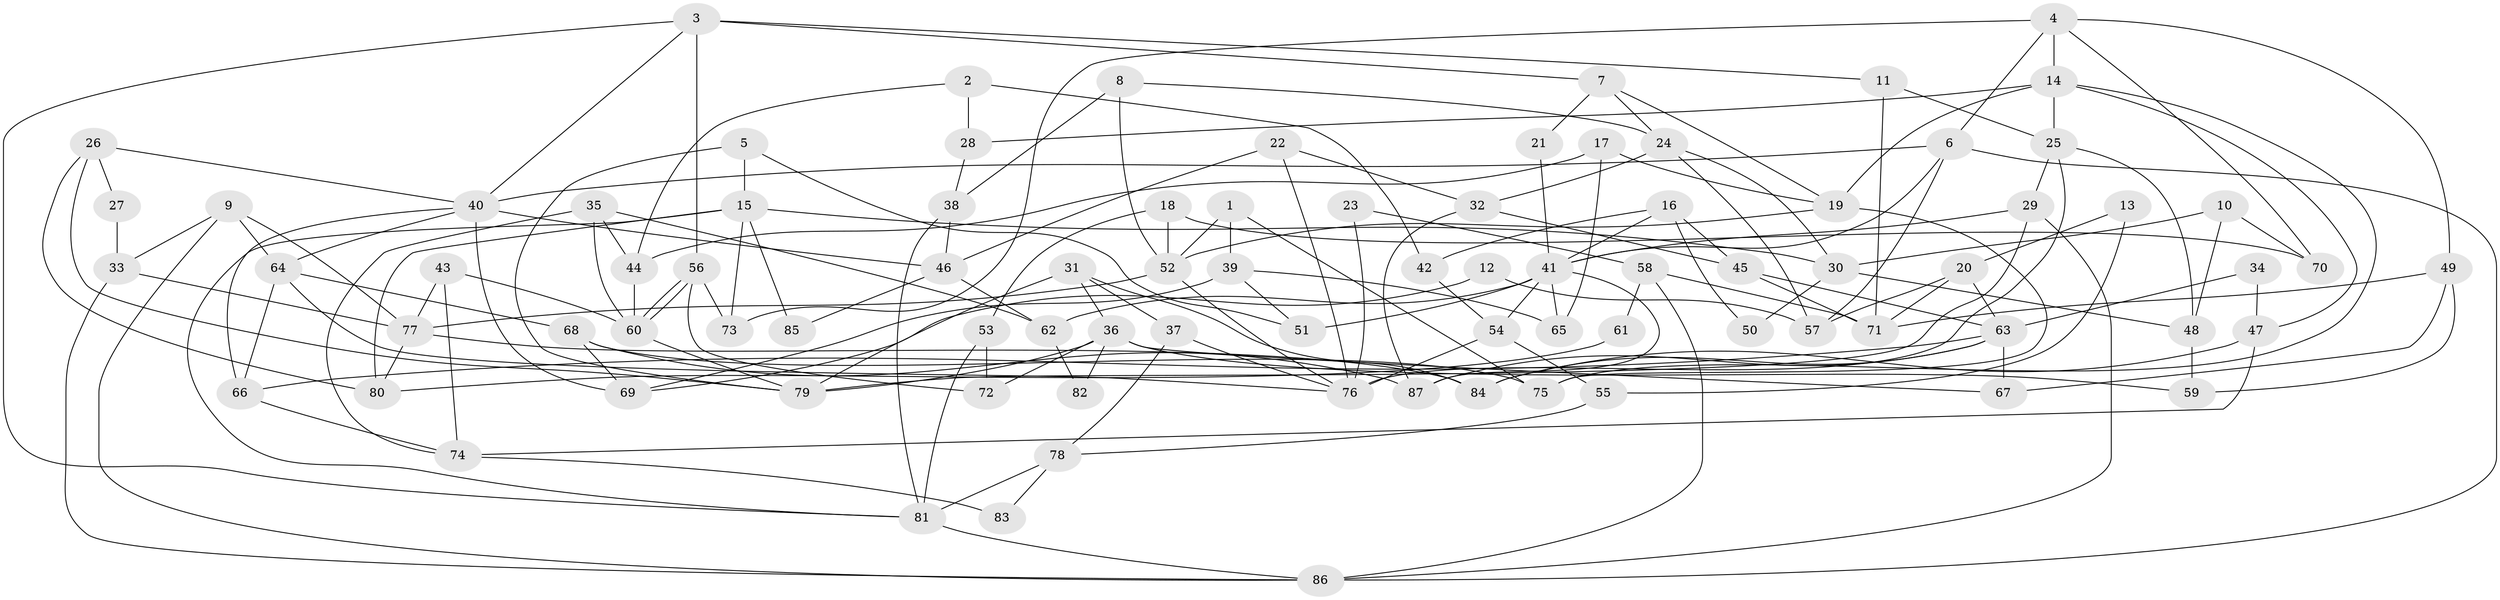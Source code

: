 // coarse degree distribution, {3: 0.11538461538461539, 6: 0.11538461538461539, 2: 0.15384615384615385, 4: 0.23076923076923078, 5: 0.11538461538461539, 8: 0.19230769230769232, 11: 0.038461538461538464, 9: 0.038461538461538464}
// Generated by graph-tools (version 1.1) at 2025/54/03/04/25 21:54:33]
// undirected, 87 vertices, 174 edges
graph export_dot {
graph [start="1"]
  node [color=gray90,style=filled];
  1;
  2;
  3;
  4;
  5;
  6;
  7;
  8;
  9;
  10;
  11;
  12;
  13;
  14;
  15;
  16;
  17;
  18;
  19;
  20;
  21;
  22;
  23;
  24;
  25;
  26;
  27;
  28;
  29;
  30;
  31;
  32;
  33;
  34;
  35;
  36;
  37;
  38;
  39;
  40;
  41;
  42;
  43;
  44;
  45;
  46;
  47;
  48;
  49;
  50;
  51;
  52;
  53;
  54;
  55;
  56;
  57;
  58;
  59;
  60;
  61;
  62;
  63;
  64;
  65;
  66;
  67;
  68;
  69;
  70;
  71;
  72;
  73;
  74;
  75;
  76;
  77;
  78;
  79;
  80;
  81;
  82;
  83;
  84;
  85;
  86;
  87;
  1 -- 52;
  1 -- 39;
  1 -- 75;
  2 -- 28;
  2 -- 42;
  2 -- 44;
  3 -- 56;
  3 -- 81;
  3 -- 7;
  3 -- 11;
  3 -- 40;
  4 -- 14;
  4 -- 6;
  4 -- 49;
  4 -- 70;
  4 -- 73;
  5 -- 51;
  5 -- 79;
  5 -- 15;
  6 -- 86;
  6 -- 40;
  6 -- 41;
  6 -- 57;
  7 -- 24;
  7 -- 19;
  7 -- 21;
  8 -- 52;
  8 -- 38;
  8 -- 24;
  9 -- 77;
  9 -- 64;
  9 -- 33;
  9 -- 86;
  10 -- 48;
  10 -- 70;
  10 -- 30;
  11 -- 71;
  11 -- 25;
  12 -- 57;
  12 -- 69;
  13 -- 55;
  13 -- 20;
  14 -- 75;
  14 -- 25;
  14 -- 19;
  14 -- 28;
  14 -- 47;
  15 -- 30;
  15 -- 73;
  15 -- 80;
  15 -- 81;
  15 -- 85;
  16 -- 45;
  16 -- 41;
  16 -- 42;
  16 -- 50;
  17 -- 19;
  17 -- 44;
  17 -- 65;
  18 -- 52;
  18 -- 53;
  18 -- 70;
  19 -- 52;
  19 -- 75;
  20 -- 57;
  20 -- 63;
  20 -- 71;
  21 -- 41;
  22 -- 46;
  22 -- 76;
  22 -- 32;
  23 -- 76;
  23 -- 58;
  24 -- 32;
  24 -- 30;
  24 -- 57;
  25 -- 76;
  25 -- 29;
  25 -- 48;
  26 -- 79;
  26 -- 80;
  26 -- 27;
  26 -- 40;
  27 -- 33;
  28 -- 38;
  29 -- 79;
  29 -- 41;
  29 -- 86;
  30 -- 48;
  30 -- 50;
  31 -- 84;
  31 -- 36;
  31 -- 37;
  31 -- 79;
  32 -- 87;
  32 -- 45;
  33 -- 86;
  33 -- 77;
  34 -- 47;
  34 -- 63;
  35 -- 44;
  35 -- 74;
  35 -- 60;
  35 -- 62;
  36 -- 59;
  36 -- 79;
  36 -- 67;
  36 -- 72;
  36 -- 82;
  37 -- 76;
  37 -- 78;
  38 -- 46;
  38 -- 81;
  39 -- 69;
  39 -- 65;
  39 -- 51;
  40 -- 46;
  40 -- 64;
  40 -- 66;
  40 -- 69;
  41 -- 51;
  41 -- 54;
  41 -- 62;
  41 -- 65;
  41 -- 87;
  42 -- 54;
  43 -- 77;
  43 -- 60;
  43 -- 74;
  44 -- 60;
  45 -- 63;
  45 -- 71;
  46 -- 62;
  46 -- 85;
  47 -- 74;
  47 -- 84;
  48 -- 59;
  49 -- 71;
  49 -- 59;
  49 -- 67;
  52 -- 77;
  52 -- 76;
  53 -- 72;
  53 -- 81;
  54 -- 76;
  54 -- 55;
  55 -- 78;
  56 -- 60;
  56 -- 60;
  56 -- 73;
  56 -- 72;
  58 -- 71;
  58 -- 86;
  58 -- 61;
  60 -- 79;
  61 -- 80;
  62 -- 82;
  63 -- 67;
  63 -- 66;
  63 -- 84;
  63 -- 87;
  64 -- 68;
  64 -- 66;
  64 -- 76;
  66 -- 74;
  68 -- 75;
  68 -- 87;
  68 -- 69;
  74 -- 83;
  77 -- 84;
  77 -- 80;
  78 -- 81;
  78 -- 83;
  81 -- 86;
}
